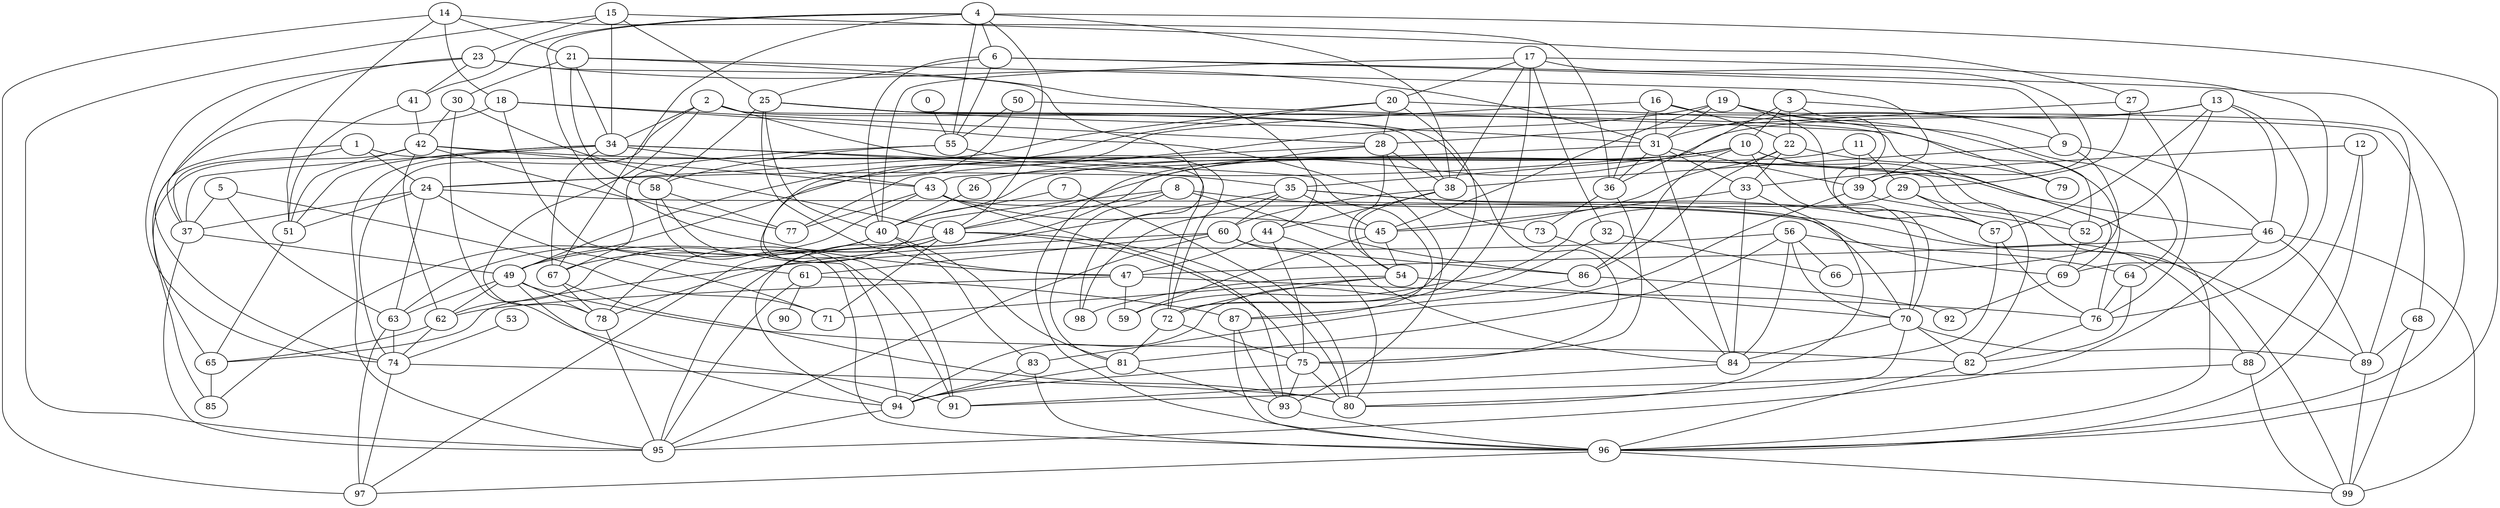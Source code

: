 strict graph "gnp_random_graph(100,0.06)" {
0;
1;
2;
3;
4;
5;
6;
7;
8;
9;
10;
11;
12;
13;
14;
15;
16;
17;
18;
19;
20;
21;
22;
23;
24;
25;
26;
27;
28;
29;
30;
31;
32;
33;
34;
35;
36;
37;
38;
39;
40;
41;
42;
43;
44;
45;
46;
47;
48;
49;
50;
51;
52;
53;
54;
55;
56;
57;
58;
59;
60;
61;
62;
63;
64;
65;
66;
67;
68;
69;
70;
71;
72;
73;
74;
75;
76;
77;
78;
79;
80;
81;
82;
83;
84;
85;
86;
87;
88;
89;
90;
91;
92;
93;
94;
95;
96;
97;
98;
99;
0 -- 55  [is_available=True, prob="1.0"];
1 -- 24  [is_available=True, prob="0.136921612542"];
1 -- 65  [is_available=True, prob="0.863105684331"];
1 -- 99  [is_available=True, prob="0.791209154608"];
1 -- 37  [is_available=True, prob="0.86422540453"];
2 -- 34  [is_available=True, prob="0.653628062929"];
2 -- 68  [is_available=True, prob="0.655922387925"];
2 -- 38  [is_available=True, prob="0.482105579315"];
2 -- 72  [is_available=True, prob="0.0533973260992"];
2 -- 74  [is_available=True, prob="1.0"];
2 -- 78  [is_available=True, prob="0.882527030035"];
3 -- 9  [is_available=True, prob="0.969235686064"];
3 -- 10  [is_available=True, prob="0.714349645657"];
3 -- 36  [is_available=True, prob="1.0"];
3 -- 70  [is_available=True, prob="0.559836361163"];
3 -- 22  [is_available=True, prob="0.671235293769"];
4 -- 96  [is_available=True, prob="0.150507121547"];
4 -- 67  [is_available=True, prob="0.860416094319"];
4 -- 6  [is_available=True, prob="0.598865224564"];
4 -- 38  [is_available=True, prob="1.0"];
4 -- 41  [is_available=True, prob="0.809719691215"];
4 -- 47  [is_available=True, prob="1.0"];
4 -- 48  [is_available=True, prob="0.644985340578"];
4 -- 55  [is_available=True, prob="0.150394866617"];
5 -- 71  [is_available=True, prob="0.635679380506"];
5 -- 37  [is_available=True, prob="0.725452312041"];
5 -- 63  [is_available=True, prob="0.985883840459"];
6 -- 96  [is_available=True, prob="0.808738060304"];
6 -- 40  [is_available=True, prob="0.541909461163"];
6 -- 9  [is_available=True, prob="1.0"];
6 -- 55  [is_available=True, prob="0.632707404926"];
6 -- 25  [is_available=True, prob="1.0"];
7 -- 40  [is_available=True, prob="1.0"];
7 -- 80  [is_available=True, prob="0.918278370877"];
8 -- 48  [is_available=True, prob="0.670573734774"];
8 -- 81  [is_available=True, prob="0.980467575773"];
8 -- 86  [is_available=True, prob="0.0974434215714"];
8 -- 62  [is_available=True, prob="0.732877756773"];
8 -- 88  [is_available=True, prob="0.980132064039"];
9 -- 46  [is_available=True, prob="0.799802440791"];
9 -- 66  [is_available=True, prob="0.256844185067"];
9 -- 38  [is_available=True, prob="0.883459881983"];
10 -- 96  [is_available=True, prob="0.371956293461"];
10 -- 35  [is_available=True, prob="1.0"];
10 -- 70  [is_available=True, prob="0.706229002368"];
10 -- 40  [is_available=True, prob="0.412846530351"];
10 -- 52  [is_available=True, prob="0.614947478362"];
10 -- 86  [is_available=True, prob="0.297687461138"];
10 -- 24  [is_available=True, prob="0.86100384178"];
10 -- 26  [is_available=True, prob="1.0"];
11 -- 29  [is_available=True, prob="0.473943101544"];
11 -- 94  [is_available=True, prob="0.746496056703"];
11 -- 39  [is_available=True, prob="1.0"];
12 -- 88  [is_available=True, prob="0.303740291001"];
12 -- 33  [is_available=True, prob="0.225910477427"];
12 -- 96  [is_available=True, prob="0.0874185609179"];
13 -- 69  [is_available=True, prob="0.617046704551"];
13 -- 46  [is_available=True, prob="0.403610305348"];
13 -- 48  [is_available=True, prob="0.841475148087"];
13 -- 52  [is_available=True, prob="0.233588067736"];
13 -- 57  [is_available=True, prob="0.306889382108"];
13 -- 31  [is_available=True, prob="0.631926261308"];
14 -- 97  [is_available=True, prob="0.388204738266"];
14 -- 18  [is_available=True, prob="0.638891462565"];
14 -- 51  [is_available=True, prob="0.676273069182"];
14 -- 36  [is_available=True, prob="0.891016120966"];
14 -- 21  [is_available=True, prob="0.903694738979"];
15 -- 95  [is_available=True, prob="0.89528305888"];
15 -- 25  [is_available=True, prob="0.740269414859"];
15 -- 34  [is_available=True, prob="1.0"];
15 -- 27  [is_available=True, prob="0.578706493681"];
15 -- 23  [is_available=True, prob="0.0630204325207"];
16 -- 89  [is_available=True, prob="1.0"];
16 -- 36  [is_available=True, prob="0.248675729833"];
16 -- 94  [is_available=True, prob="0.424775624409"];
16 -- 22  [is_available=True, prob="0.648781785309"];
16 -- 31  [is_available=True, prob="0.186830847859"];
17 -- 32  [is_available=True, prob="0.66189133936"];
17 -- 38  [is_available=True, prob="0.140076409466"];
17 -- 39  [is_available=True, prob="0.688272722374"];
17 -- 40  [is_available=True, prob="0.880760625167"];
17 -- 76  [is_available=True, prob="0.282758187094"];
17 -- 72  [is_available=True, prob="0.855201961626"];
17 -- 20  [is_available=True, prob="0.358251716838"];
18 -- 74  [is_available=True, prob="0.617332637759"];
18 -- 28  [is_available=True, prob="0.276403977616"];
18 -- 61  [is_available=True, prob="0.38355058993"];
18 -- 93  [is_available=True, prob="0.332073107068"];
19 -- 45  [is_available=True, prob="0.8983304478"];
19 -- 79  [is_available=True, prob="0.0269103352249"];
19 -- 49  [is_available=True, prob="1.0"];
19 -- 52  [is_available=True, prob="0.568569195239"];
19 -- 57  [is_available=True, prob="0.134408082449"];
19 -- 31  [is_available=True, prob="0.655780160057"];
20 -- 64  [is_available=True, prob="1.0"];
20 -- 49  [is_available=True, prob="0.354801405016"];
20 -- 72  [is_available=True, prob="0.91739352528"];
20 -- 24  [is_available=True, prob="0.792840010923"];
20 -- 28  [is_available=True, prob="0.623079951985"];
21 -- 34  [is_available=True, prob="1.0"];
21 -- 39  [is_available=True, prob="1.0"];
21 -- 44  [is_available=True, prob="0.713461568365"];
21 -- 58  [is_available=True, prob="0.237143976431"];
21 -- 30  [is_available=True, prob="0.18603738349"];
22 -- 33  [is_available=True, prob="1.0"];
22 -- 45  [is_available=True, prob="0.235987342587"];
22 -- 79  [is_available=True, prob="0.791871288691"];
22 -- 86  [is_available=True, prob="1.0"];
23 -- 98  [is_available=True, prob="0.710320684575"];
23 -- 37  [is_available=True, prob="0.676203796197"];
23 -- 41  [is_available=True, prob="1.0"];
23 -- 74  [is_available=True, prob="0.779332359481"];
23 -- 31  [is_available=True, prob="1.0"];
24 -- 37  [is_available=True, prob="0.539238702591"];
24 -- 71  [is_available=True, prob="1.0"];
24 -- 51  [is_available=True, prob="0.490830928771"];
24 -- 69  [is_available=True, prob="0.818336216033"];
24 -- 63  [is_available=True, prob="0.555895261176"];
25 -- 69  [is_available=True, prob="0.71875413143"];
25 -- 40  [is_available=True, prob="0.541482320852"];
25 -- 75  [is_available=True, prob="0.351666299468"];
25 -- 47  [is_available=True, prob="0.207218683142"];
25 -- 58  [is_available=True, prob="0.679966533929"];
25 -- 31  [is_available=True, prob="0.462386782547"];
26 -- 40  [is_available=True, prob="0.135775400312"];
27 -- 76  [is_available=True, prob="0.0394075033624"];
27 -- 28  [is_available=True, prob="0.919603837038"];
27 -- 29  [is_available=True, prob="1.0"];
28 -- 96  [is_available=True, prob="0.680046782841"];
28 -- 38  [is_available=True, prob="0.275251724962"];
28 -- 73  [is_available=True, prob="0.427352867965"];
28 -- 77  [is_available=True, prob="0.215587399606"];
28 -- 54  [is_available=True, prob="0.66340223409"];
29 -- 57  [is_available=True, prob="0.996510885142"];
29 -- 82  [is_available=True, prob="0.363557502998"];
29 -- 59  [is_available=True, prob="1.0"];
30 -- 48  [is_available=True, prob="0.185977682145"];
30 -- 42  [is_available=True, prob="1.0"];
30 -- 91  [is_available=True, prob="1.0"];
31 -- 33  [is_available=True, prob="0.552137917604"];
31 -- 36  [is_available=True, prob="1.0"];
31 -- 39  [is_available=True, prob="0.494814613938"];
31 -- 43  [is_available=True, prob="0.405017974908"];
31 -- 84  [is_available=True, prob="1.0"];
32 -- 66  [is_available=True, prob="0.0934753529181"];
32 -- 94  [is_available=True, prob="0.510674090664"];
33 -- 45  [is_available=True, prob="0.606017782488"];
33 -- 80  [is_available=True, prob="0.568814909499"];
33 -- 84  [is_available=True, prob="0.554743704187"];
34 -- 35  [is_available=True, prob="0.641174302155"];
34 -- 37  [is_available=True, prob="0.700550319813"];
34 -- 43  [is_available=True, prob="0.880894792163"];
34 -- 51  [is_available=True, prob="0.205979513514"];
34 -- 87  [is_available=True, prob="0.118106098653"];
34 -- 67  [is_available=True, prob="1.0"];
34 -- 95  [is_available=True, prob="0.799214327599"];
35 -- 98  [is_available=True, prob="0.138232495366"];
35 -- 45  [is_available=True, prob="0.0894135801413"];
35 -- 89  [is_available=True, prob="0.69822620508"];
35 -- 57  [is_available=True, prob="0.986807319862"];
35 -- 60  [is_available=True, prob="1.0"];
35 -- 95  [is_available=True, prob="1.0"];
36 -- 73  [is_available=True, prob="0.858173488973"];
36 -- 75  [is_available=True, prob="1.0"];
37 -- 49  [is_available=True, prob="0.0380284244804"];
37 -- 95  [is_available=True, prob="0.152250360594"];
38 -- 44  [is_available=True, prob="1.0"];
38 -- 60  [is_available=True, prob="0.372972514653"];
38 -- 54  [is_available=True, prob="0.570719235014"];
39 -- 83  [is_available=True, prob="0.858406715713"];
39 -- 52  [is_available=True, prob="1.0"];
40 -- 67  [is_available=True, prob="0.19271125825"];
40 -- 83  [is_available=True, prob="1.0"];
40 -- 81  [is_available=True, prob="0.788979636268"];
40 -- 63  [is_available=True, prob="1.0"];
41 -- 42  [is_available=True, prob="1.0"];
41 -- 51  [is_available=True, prob="0.612185333844"];
42 -- 43  [is_available=True, prob="0.937037132937"];
42 -- 77  [is_available=True, prob="0.252636453199"];
42 -- 46  [is_available=True, prob="0.771762660943"];
42 -- 51  [is_available=True, prob="1.0"];
42 -- 62  [is_available=True, prob="0.367731945282"];
42 -- 85  [is_available=True, prob="1.0"];
43 -- 70  [is_available=True, prob="1.0"];
43 -- 45  [is_available=True, prob="0.420244288156"];
43 -- 77  [is_available=True, prob="1.0"];
43 -- 85  [is_available=True, prob="0.102693775344"];
43 -- 93  [is_available=True, prob="0.389285961858"];
44 -- 75  [is_available=True, prob="0.0562235892113"];
44 -- 84  [is_available=True, prob="0.947428513928"];
44 -- 47  [is_available=True, prob="0.889226908857"];
45 -- 54  [is_available=True, prob="0.647386682867"];
45 -- 59  [is_available=True, prob="0.059448484472"];
46 -- 99  [is_available=True, prob="0.39488768171"];
46 -- 47  [is_available=True, prob="0.763270517755"];
46 -- 89  [is_available=True, prob="1.0"];
46 -- 95  [is_available=True, prob="0.416789311204"];
47 -- 76  [is_available=True, prob="0.0445228880317"];
47 -- 59  [is_available=True, prob="1.0"];
47 -- 62  [is_available=True, prob="0.841708597012"];
48 -- 97  [is_available=True, prob="0.376290566845"];
48 -- 71  [is_available=True, prob="1.0"];
48 -- 75  [is_available=True, prob="0.0702201089786"];
48 -- 78  [is_available=True, prob="1.0"];
48 -- 80  [is_available=True, prob="0.955909499198"];
48 -- 49  [is_available=True, prob="0.184589155683"];
49 -- 78  [is_available=True, prob="0.744114240381"];
49 -- 82  [is_available=True, prob="0.759638444733"];
49 -- 94  [is_available=True, prob="1.0"];
49 -- 62  [is_available=True, prob="0.468571781423"];
49 -- 63  [is_available=True, prob="0.30572026444"];
50 -- 91  [is_available=True, prob="0.385423076895"];
50 -- 76  [is_available=True, prob="0.981673932581"];
50 -- 55  [is_available=True, prob="0.31281141148"];
51 -- 65  [is_available=True, prob="0.557004178698"];
52 -- 69  [is_available=True, prob="1.0"];
53 -- 74  [is_available=True, prob="0.936983938689"];
54 -- 98  [is_available=True, prob="0.627244200838"];
54 -- 70  [is_available=True, prob="0.624278615682"];
54 -- 71  [is_available=True, prob="1.0"];
54 -- 72  [is_available=True, prob="1.0"];
55 -- 67  [is_available=True, prob="0.320570489165"];
55 -- 72  [is_available=True, prob="0.536778638123"];
55 -- 58  [is_available=True, prob="0.76864364699"];
56 -- 64  [is_available=True, prob="1.0"];
56 -- 65  [is_available=True, prob="1.0"];
56 -- 66  [is_available=True, prob="1.0"];
56 -- 70  [is_available=True, prob="0.337756400784"];
56 -- 81  [is_available=True, prob="0.525869195102"];
56 -- 84  [is_available=True, prob="0.880445086701"];
57 -- 76  [is_available=True, prob="0.614736119029"];
57 -- 84  [is_available=True, prob="0.870771466667"];
58 -- 96  [is_available=True, prob="0.0400489925116"];
58 -- 77  [is_available=True, prob="1.0"];
58 -- 91  [is_available=True, prob="0.142091877448"];
60 -- 78  [is_available=True, prob="0.127762231201"];
60 -- 80  [is_available=True, prob="0.60039359671"];
60 -- 86  [is_available=True, prob="1.0"];
60 -- 61  [is_available=True, prob="1.0"];
60 -- 95  [is_available=True, prob="0.373638644202"];
61 -- 95  [is_available=True, prob="0.320106143409"];
61 -- 90  [is_available=True, prob="0.953910283036"];
61 -- 87  [is_available=True, prob="1.0"];
62 -- 65  [is_available=True, prob="0.897271824595"];
62 -- 74  [is_available=True, prob="0.100109696918"];
63 -- 97  [is_available=True, prob="0.720254190967"];
63 -- 74  [is_available=True, prob="1.0"];
64 -- 76  [is_available=True, prob="0.907452282954"];
64 -- 82  [is_available=True, prob="1.0"];
65 -- 85  [is_available=True, prob="0.596381388707"];
67 -- 78  [is_available=True, prob="0.607306833396"];
67 -- 80  [is_available=True, prob="0.533987679758"];
68 -- 89  [is_available=True, prob="0.702031998275"];
68 -- 99  [is_available=True, prob="0.104500891015"];
69 -- 92  [is_available=True, prob="0.349632153305"];
70 -- 80  [is_available=True, prob="0.782093626843"];
70 -- 82  [is_available=True, prob="0.426733203352"];
70 -- 84  [is_available=True, prob="0.40197614393"];
70 -- 89  [is_available=True, prob="0.106754038534"];
72 -- 81  [is_available=True, prob="0.461362859088"];
72 -- 75  [is_available=True, prob="0.208977354508"];
73 -- 84  [is_available=True, prob="0.0286526535632"];
74 -- 97  [is_available=True, prob="1.0"];
74 -- 80  [is_available=True, prob="0.527179958664"];
75 -- 80  [is_available=True, prob="0.992395940994"];
75 -- 93  [is_available=True, prob="0.178542469806"];
75 -- 94  [is_available=True, prob="1.0"];
76 -- 82  [is_available=True, prob="0.109588551554"];
78 -- 95  [is_available=True, prob="1.0"];
81 -- 93  [is_available=True, prob="0.697476695918"];
81 -- 94  [is_available=True, prob="1.0"];
82 -- 96  [is_available=True, prob="0.932312998466"];
83 -- 96  [is_available=True, prob="0.263636373929"];
83 -- 94  [is_available=True, prob="0.799646719818"];
84 -- 91  [is_available=True, prob="0.495052684872"];
86 -- 87  [is_available=True, prob="0.313092390287"];
86 -- 92  [is_available=True, prob="1.0"];
87 -- 96  [is_available=True, prob="0.822036013962"];
87 -- 93  [is_available=True, prob="0.907998208661"];
88 -- 99  [is_available=True, prob="0.911162464213"];
88 -- 91  [is_available=True, prob="1.0"];
89 -- 99  [is_available=True, prob="0.883720333999"];
93 -- 96  [is_available=True, prob="0.247182429903"];
94 -- 95  [is_available=True, prob="0.650445095876"];
96 -- 97  [is_available=True, prob="1.0"];
96 -- 99  [is_available=True, prob="0.801003182647"];
}
